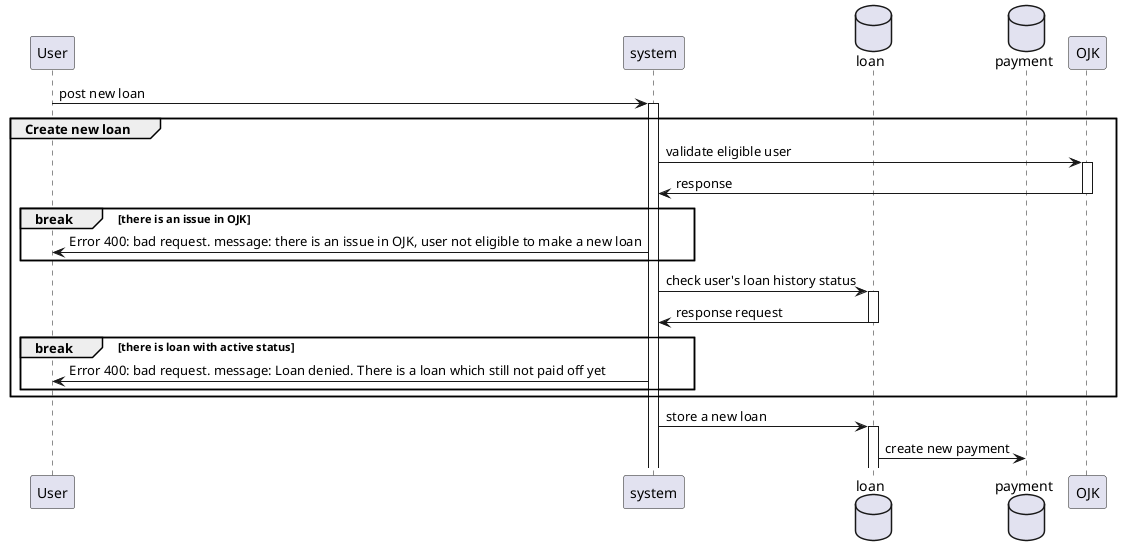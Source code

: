 @startuml

participant User
participant system
database loan
database payment
participant OJK

User -> system++: post new loan

group Create new loan

system -> OJK ++: validate eligible user
OJK -> system --: response

break there is an issue in OJK
system -> User : Error 400: bad request. message: there is an issue in OJK, user not eligible to make a new loan
end 

system -> loan ++: check user's loan history status
loan -> system --: response request

break there is loan with active status
system -> User : Error 400: bad request. message: Loan denied. There is a loan which still not paid off yet
end 


end

system -> loan ++: store a new loan

loan -> payment : create new payment

@enduml